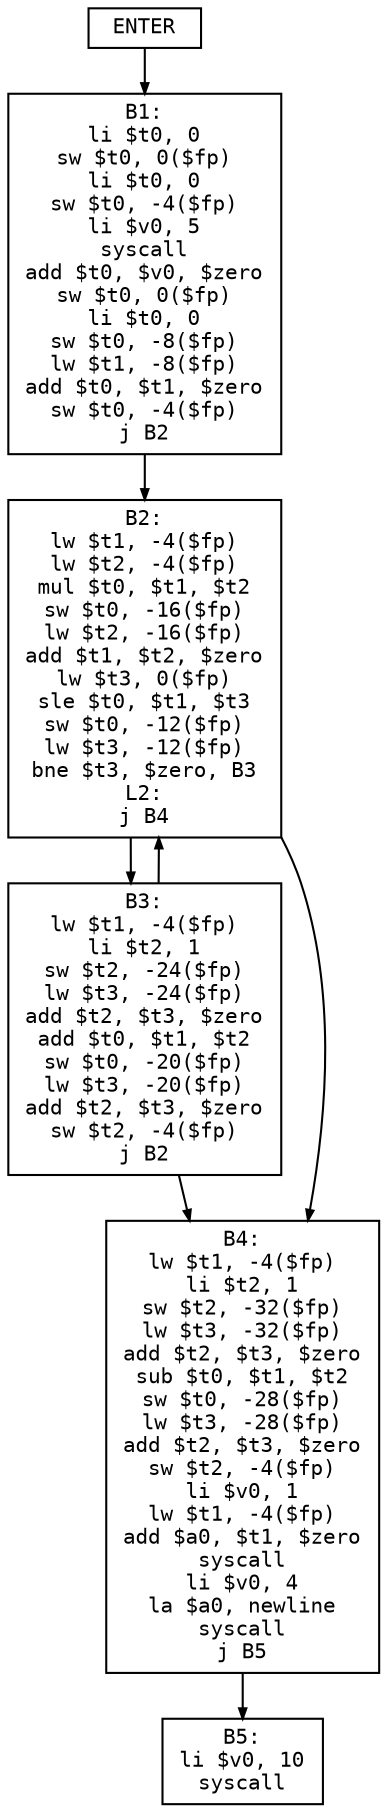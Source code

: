 digraph astgraph {
  node [shape=box, style = filled, fillcolor="white", fontsize=10, fontname="Courier", height=.09];
  ranksep=.3;
  edge [arrowsize=.5]
  node0 [label="ENTER"]
  node0 -> node1
  node1 [label="B1:
li $t0, 0
sw $t0, 0($fp)
li $t0, 0
sw $t0, -4($fp)
li $v0, 5
syscall
add $t0, $v0, $zero
sw $t0, 0($fp)
li $t0, 0
sw $t0, -8($fp)
lw $t1, -8($fp)
add $t0, $t1, $zero
sw $t0, -4($fp)
j B2
"]
  node1 -> node2
  node2 [label="B2:
lw $t1, -4($fp)
lw $t2, -4($fp)
mul $t0, $t1, $t2
sw $t0, -16($fp)
lw $t2, -16($fp)
add $t1, $t2, $zero
lw $t3, 0($fp)
sle $t0, $t1, $t3
sw $t0, -12($fp)
lw $t3, -12($fp)
bne $t3, $zero, B3
L2:
j B4
"]
  node2 -> node3
  node2 -> node4
  node3 [label="B3:
lw $t1, -4($fp)
li $t2, 1
sw $t2, -24($fp)
lw $t3, -24($fp)
add $t2, $t3, $zero
add $t0, $t1, $t2
sw $t0, -20($fp)
lw $t3, -20($fp)
add $t2, $t3, $zero
sw $t2, -4($fp)
j B2
"]
  node3 -> node4
  node3 -> node2
  node4 [label="B4:
lw $t1, -4($fp)
li $t2, 1
sw $t2, -32($fp)
lw $t3, -32($fp)
add $t2, $t3, $zero
sub $t0, $t1, $t2
sw $t0, -28($fp)
lw $t3, -28($fp)
add $t2, $t3, $zero
sw $t2, -4($fp)
li $v0, 1
lw $t1, -4($fp)
add $a0, $t1, $zero
syscall
li $v0, 4
la $a0, newline
syscall
j B5
"]
  node4 -> node5
  node5 [label="B5:
li $v0, 10
syscall"]
}
